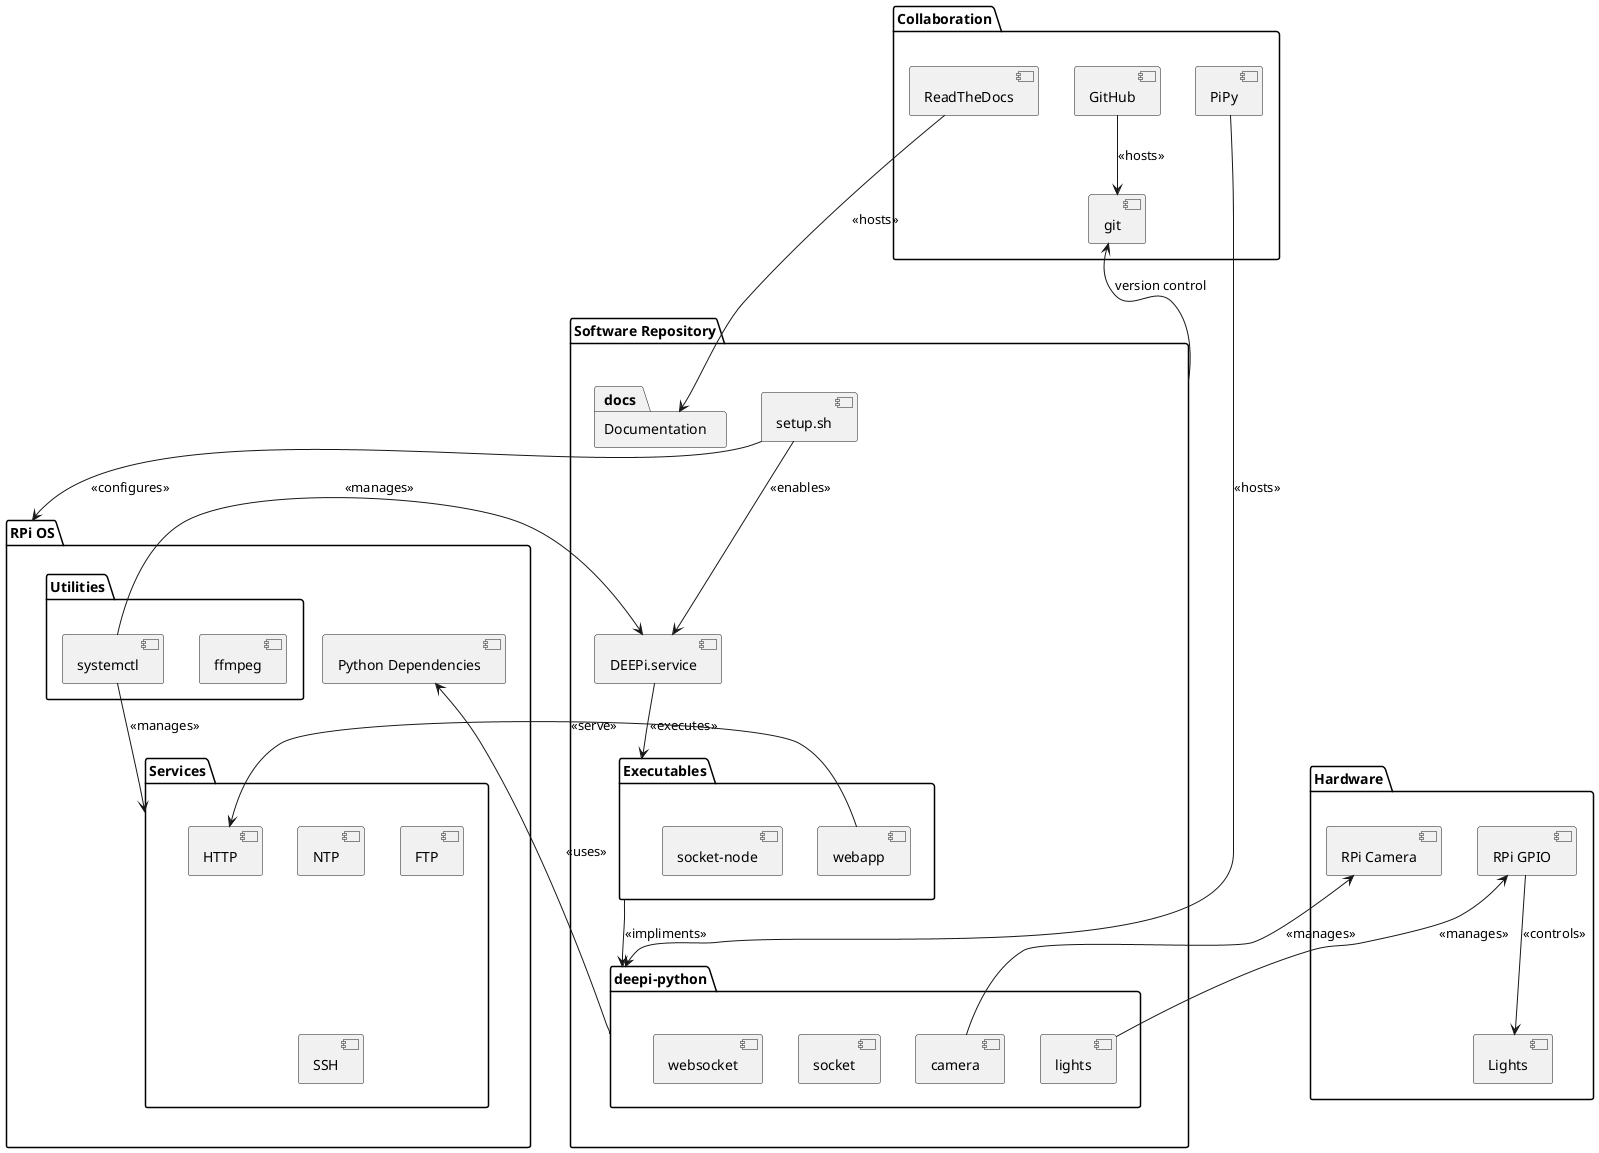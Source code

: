 @startuml
' !theme plain

' "Developers" as dev
' "User" as user

' () sphinx

package "Software Repository" as repo {
    package "deepi-python" as deepipy {
        [camera]
        [lights]
        [socket]
        [websocket]
    }
    package "Executables" as bin {
        [webapp]
        [socket-node]
    }
    [setup.sh] as setup
    [DEEPi.service] as service 
    package "Documentation" as docs {

    }
    
}

service --> bin : <<executes>>   
setup --> service : <<enables>>
bin --> deepipy : <<impliments>>



' dev --> repo : Develop,Test,Document

package "RPi OS" as os {
    package "Services" {
        [NTP]
        [FTP]
        [SSH]
        [HTTP]        
    }
    package "Utilities" {
        [ffmpeg]
        [systemctl] --> Services : <<manages>>
        [systemctl] --> service : <<manages>>
    }

    [Python Dependencies] <-- deepipy : <<uses>>    
    ' [Python Dependencies] <-- setup : <<installs>>    
}

    package "Hardware" {
        [RPi Camera] <-- [camera] : <<manages>>
        [RPi GPIO] --> [Lights] : <<controls>>
        [RPi GPIO] <-- [lights] : <<manages>>
    }

' deepipy --> Hardware : <<manages>>
setup --> os : <<configures>>
' Utilities <-- setup : <<installs>>


package "Collaboration" {
    [git] <-- repo : version control
    ' git <-- setup : version control
    ' git <-- docs : version control
    [GitHub] --> git : <<hosts>>
    [ReadTheDocs] --> docs : <<hosts>>
    [PiPy] --> deepipy : <<hosts>>
}

webapp --> HTTP : <<serve>>


@enduml
